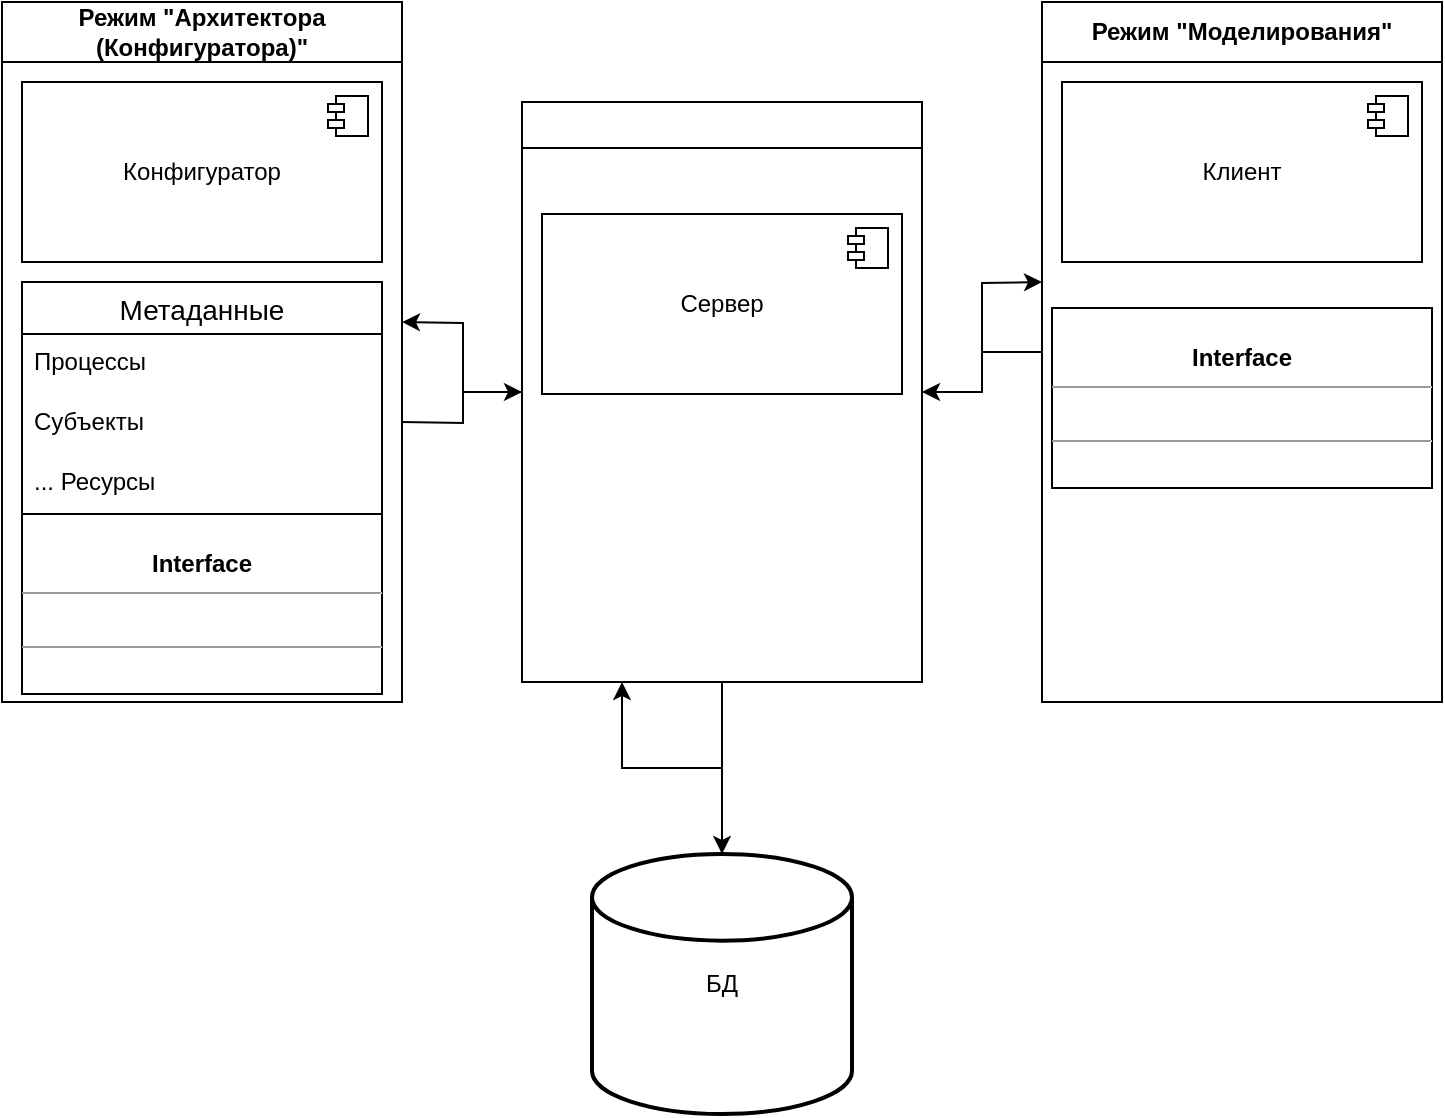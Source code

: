 <mxfile version="22.1.11" type="device">
  <diagram name="Страница — 1" id="fnxwgbmKlDpWqAIu6fdl">
    <mxGraphModel dx="906" dy="1840" grid="1" gridSize="10" guides="1" tooltips="1" connect="1" arrows="1" fold="1" page="1" pageScale="1" pageWidth="827" pageHeight="1169" math="0" shadow="0">
      <root>
        <mxCell id="0" />
        <mxCell id="1" parent="0" />
        <mxCell id="LsFVYPWa_w1lNekHBxI4-16" style="edgeStyle=orthogonalEdgeStyle;rounded=0;orthogonalLoop=1;jettySize=auto;html=1;" parent="1" target="LsFVYPWa_w1lNekHBxI4-2" edge="1">
          <mxGeometry relative="1" as="geometry">
            <mxPoint x="240" y="-930" as="sourcePoint" />
          </mxGeometry>
        </mxCell>
        <mxCell id="LsFVYPWa_w1lNekHBxI4-1" value="Режим &quot;Архитектора (Конфигуратора)&quot;" style="swimlane;whiteSpace=wrap;html=1;startSize=30;" parent="1" vertex="1">
          <mxGeometry x="40" y="-1140" width="200" height="350" as="geometry" />
        </mxCell>
        <mxCell id="LsFVYPWa_w1lNekHBxI4-10" value="Метаданные" style="swimlane;fontStyle=0;childLayout=stackLayout;horizontal=1;startSize=26;horizontalStack=0;resizeParent=1;resizeParentMax=0;resizeLast=0;collapsible=1;marginBottom=0;align=center;fontSize=14;" parent="LsFVYPWa_w1lNekHBxI4-1" vertex="1">
          <mxGeometry x="10" y="140" width="180" height="206" as="geometry" />
        </mxCell>
        <mxCell id="LsFVYPWa_w1lNekHBxI4-11" value="Процессы" style="text;strokeColor=none;fillColor=none;spacingLeft=4;spacingRight=4;overflow=hidden;rotatable=0;points=[[0,0.5],[1,0.5]];portConstraint=eastwest;fontSize=12;whiteSpace=wrap;html=1;" parent="LsFVYPWa_w1lNekHBxI4-10" vertex="1">
          <mxGeometry y="26" width="180" height="30" as="geometry" />
        </mxCell>
        <mxCell id="LsFVYPWa_w1lNekHBxI4-12" value="Субъекты" style="text;strokeColor=none;fillColor=none;spacingLeft=4;spacingRight=4;overflow=hidden;rotatable=0;points=[[0,0.5],[1,0.5]];portConstraint=eastwest;fontSize=12;whiteSpace=wrap;html=1;" parent="LsFVYPWa_w1lNekHBxI4-10" vertex="1">
          <mxGeometry y="56" width="180" height="30" as="geometry" />
        </mxCell>
        <mxCell id="LsFVYPWa_w1lNekHBxI4-13" value="... Ресурсы" style="text;strokeColor=none;fillColor=none;spacingLeft=4;spacingRight=4;overflow=hidden;rotatable=0;points=[[0,0.5],[1,0.5]];portConstraint=eastwest;fontSize=12;whiteSpace=wrap;html=1;" parent="LsFVYPWa_w1lNekHBxI4-10" vertex="1">
          <mxGeometry y="86" width="180" height="30" as="geometry" />
        </mxCell>
        <mxCell id="LsFVYPWa_w1lNekHBxI4-20" value="&lt;p style=&quot;margin:0px;margin-top:4px;text-align:center;&quot;&gt;&lt;br&gt;&lt;b&gt;Interface&lt;/b&gt;&lt;/p&gt;&lt;hr size=&quot;1&quot;&gt;&lt;p style=&quot;margin:0px;margin-left:4px;&quot;&gt;&lt;br&gt;&lt;/p&gt;&lt;hr size=&quot;1&quot;&gt;&lt;p style=&quot;margin:0px;margin-left:4px;&quot;&gt;&lt;br&gt;&lt;/p&gt;" style="verticalAlign=top;align=left;overflow=fill;fontSize=12;fontFamily=Helvetica;html=1;whiteSpace=wrap;" parent="LsFVYPWa_w1lNekHBxI4-10" vertex="1">
          <mxGeometry y="116" width="180" height="90" as="geometry" />
        </mxCell>
        <mxCell id="LsFVYPWa_w1lNekHBxI4-17" value="Конфигуратор" style="html=1;dropTarget=0;whiteSpace=wrap;" parent="LsFVYPWa_w1lNekHBxI4-1" vertex="1">
          <mxGeometry x="10" y="40" width="180" height="90" as="geometry" />
        </mxCell>
        <mxCell id="LsFVYPWa_w1lNekHBxI4-18" value="" style="shape=module;jettyWidth=8;jettyHeight=4;" parent="LsFVYPWa_w1lNekHBxI4-17" vertex="1">
          <mxGeometry x="1" width="20" height="20" relative="1" as="geometry">
            <mxPoint x="-27" y="7" as="offset" />
          </mxGeometry>
        </mxCell>
        <mxCell id="Kvv4mYQ4Rfjg--dn_FOe-3" style="edgeStyle=orthogonalEdgeStyle;rounded=0;orthogonalLoop=1;jettySize=auto;html=1;" edge="1" parent="1" source="LsFVYPWa_w1lNekHBxI4-2">
          <mxGeometry relative="1" as="geometry">
            <mxPoint x="560" y="-1000" as="targetPoint" />
          </mxGeometry>
        </mxCell>
        <mxCell id="Kvv4mYQ4Rfjg--dn_FOe-4" style="edgeStyle=orthogonalEdgeStyle;rounded=0;orthogonalLoop=1;jettySize=auto;html=1;" edge="1" parent="1" source="LsFVYPWa_w1lNekHBxI4-2">
          <mxGeometry relative="1" as="geometry">
            <mxPoint x="240" y="-980" as="targetPoint" />
          </mxGeometry>
        </mxCell>
        <mxCell id="LsFVYPWa_w1lNekHBxI4-2" value="" style="swimlane;whiteSpace=wrap;html=1;" parent="1" vertex="1">
          <mxGeometry x="300" y="-1090" width="200" height="290" as="geometry" />
        </mxCell>
        <mxCell id="LsFVYPWa_w1lNekHBxI4-22" style="edgeStyle=orthogonalEdgeStyle;rounded=0;orthogonalLoop=1;jettySize=auto;html=1;entryX=1;entryY=0.5;entryDx=0;entryDy=0;" parent="1" source="LsFVYPWa_w1lNekHBxI4-3" target="LsFVYPWa_w1lNekHBxI4-2" edge="1">
          <mxGeometry relative="1" as="geometry" />
        </mxCell>
        <mxCell id="LsFVYPWa_w1lNekHBxI4-3" value="Режим &quot;Моделирования&quot;" style="swimlane;whiteSpace=wrap;html=1;startSize=30;" parent="1" vertex="1">
          <mxGeometry x="560" y="-1140" width="200" height="350" as="geometry" />
        </mxCell>
        <mxCell id="LsFVYPWa_w1lNekHBxI4-4" value="Клиент" style="html=1;dropTarget=0;whiteSpace=wrap;" parent="LsFVYPWa_w1lNekHBxI4-3" vertex="1">
          <mxGeometry x="10" y="40" width="180" height="90" as="geometry" />
        </mxCell>
        <mxCell id="LsFVYPWa_w1lNekHBxI4-5" value="" style="shape=module;jettyWidth=8;jettyHeight=4;" parent="LsFVYPWa_w1lNekHBxI4-4" vertex="1">
          <mxGeometry x="1" width="20" height="20" relative="1" as="geometry">
            <mxPoint x="-27" y="7" as="offset" />
          </mxGeometry>
        </mxCell>
        <mxCell id="LsFVYPWa_w1lNekHBxI4-19" value="&lt;p style=&quot;margin:0px;margin-top:4px;text-align:center;&quot;&gt;&lt;br&gt;&lt;b&gt;Interface&lt;/b&gt;&lt;/p&gt;&lt;hr size=&quot;1&quot;&gt;&lt;p style=&quot;margin:0px;margin-left:4px;&quot;&gt;&lt;br&gt;&lt;/p&gt;&lt;hr size=&quot;1&quot;&gt;&lt;p style=&quot;margin:0px;margin-left:4px;&quot;&gt;&lt;br&gt;&lt;/p&gt;" style="verticalAlign=top;align=left;overflow=fill;fontSize=12;fontFamily=Helvetica;html=1;whiteSpace=wrap;" parent="LsFVYPWa_w1lNekHBxI4-3" vertex="1">
          <mxGeometry x="5" y="153" width="190" height="90" as="geometry" />
        </mxCell>
        <mxCell id="Kvv4mYQ4Rfjg--dn_FOe-7" style="edgeStyle=orthogonalEdgeStyle;rounded=0;orthogonalLoop=1;jettySize=auto;html=1;entryX=0.25;entryY=1;entryDx=0;entryDy=0;" edge="1" parent="1" source="LsFVYPWa_w1lNekHBxI4-8" target="LsFVYPWa_w1lNekHBxI4-2">
          <mxGeometry relative="1" as="geometry" />
        </mxCell>
        <mxCell id="LsFVYPWa_w1lNekHBxI4-8" value="БД" style="strokeWidth=2;html=1;shape=mxgraph.flowchart.database;whiteSpace=wrap;" parent="1" vertex="1">
          <mxGeometry x="335" y="-714" width="130" height="130" as="geometry" />
        </mxCell>
        <mxCell id="LsFVYPWa_w1lNekHBxI4-6" value="Сервер" style="html=1;dropTarget=0;whiteSpace=wrap;" parent="1" vertex="1">
          <mxGeometry x="310" y="-1034" width="180" height="90" as="geometry" />
        </mxCell>
        <mxCell id="LsFVYPWa_w1lNekHBxI4-7" value="" style="shape=module;jettyWidth=8;jettyHeight=4;" parent="LsFVYPWa_w1lNekHBxI4-6" vertex="1">
          <mxGeometry x="1" width="20" height="20" relative="1" as="geometry">
            <mxPoint x="-27" y="7" as="offset" />
          </mxGeometry>
        </mxCell>
        <mxCell id="Kvv4mYQ4Rfjg--dn_FOe-6" style="edgeStyle=orthogonalEdgeStyle;rounded=0;orthogonalLoop=1;jettySize=auto;html=1;entryX=0.5;entryY=0;entryDx=0;entryDy=0;entryPerimeter=0;" edge="1" parent="1" source="LsFVYPWa_w1lNekHBxI4-2" target="LsFVYPWa_w1lNekHBxI4-8">
          <mxGeometry relative="1" as="geometry" />
        </mxCell>
      </root>
    </mxGraphModel>
  </diagram>
</mxfile>
